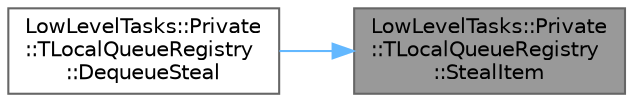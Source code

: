 digraph "LowLevelTasks::Private::TLocalQueueRegistry::StealItem"
{
 // INTERACTIVE_SVG=YES
 // LATEX_PDF_SIZE
  bgcolor="transparent";
  edge [fontname=Helvetica,fontsize=10,labelfontname=Helvetica,labelfontsize=10];
  node [fontname=Helvetica,fontsize=10,shape=box,height=0.2,width=0.4];
  rankdir="RL";
  Node1 [id="Node000001",label="LowLevelTasks::Private\l::TLocalQueueRegistry\l::StealItem",height=0.2,width=0.4,color="gray40", fillcolor="grey60", style="filled", fontcolor="black",tooltip=" "];
  Node1 -> Node2 [id="edge1_Node000001_Node000002",dir="back",color="steelblue1",style="solid",tooltip=" "];
  Node2 [id="Node000002",label="LowLevelTasks::Private\l::TLocalQueueRegistry\l::DequeueSteal",height=0.2,width=0.4,color="grey40", fillcolor="white", style="filled",URL="$da/d42/classLowLevelTasks_1_1Private_1_1TLocalQueueRegistry.html#ad362ddb2c9d3b48f6ab42b0846c7a798",tooltip=" "];
}
